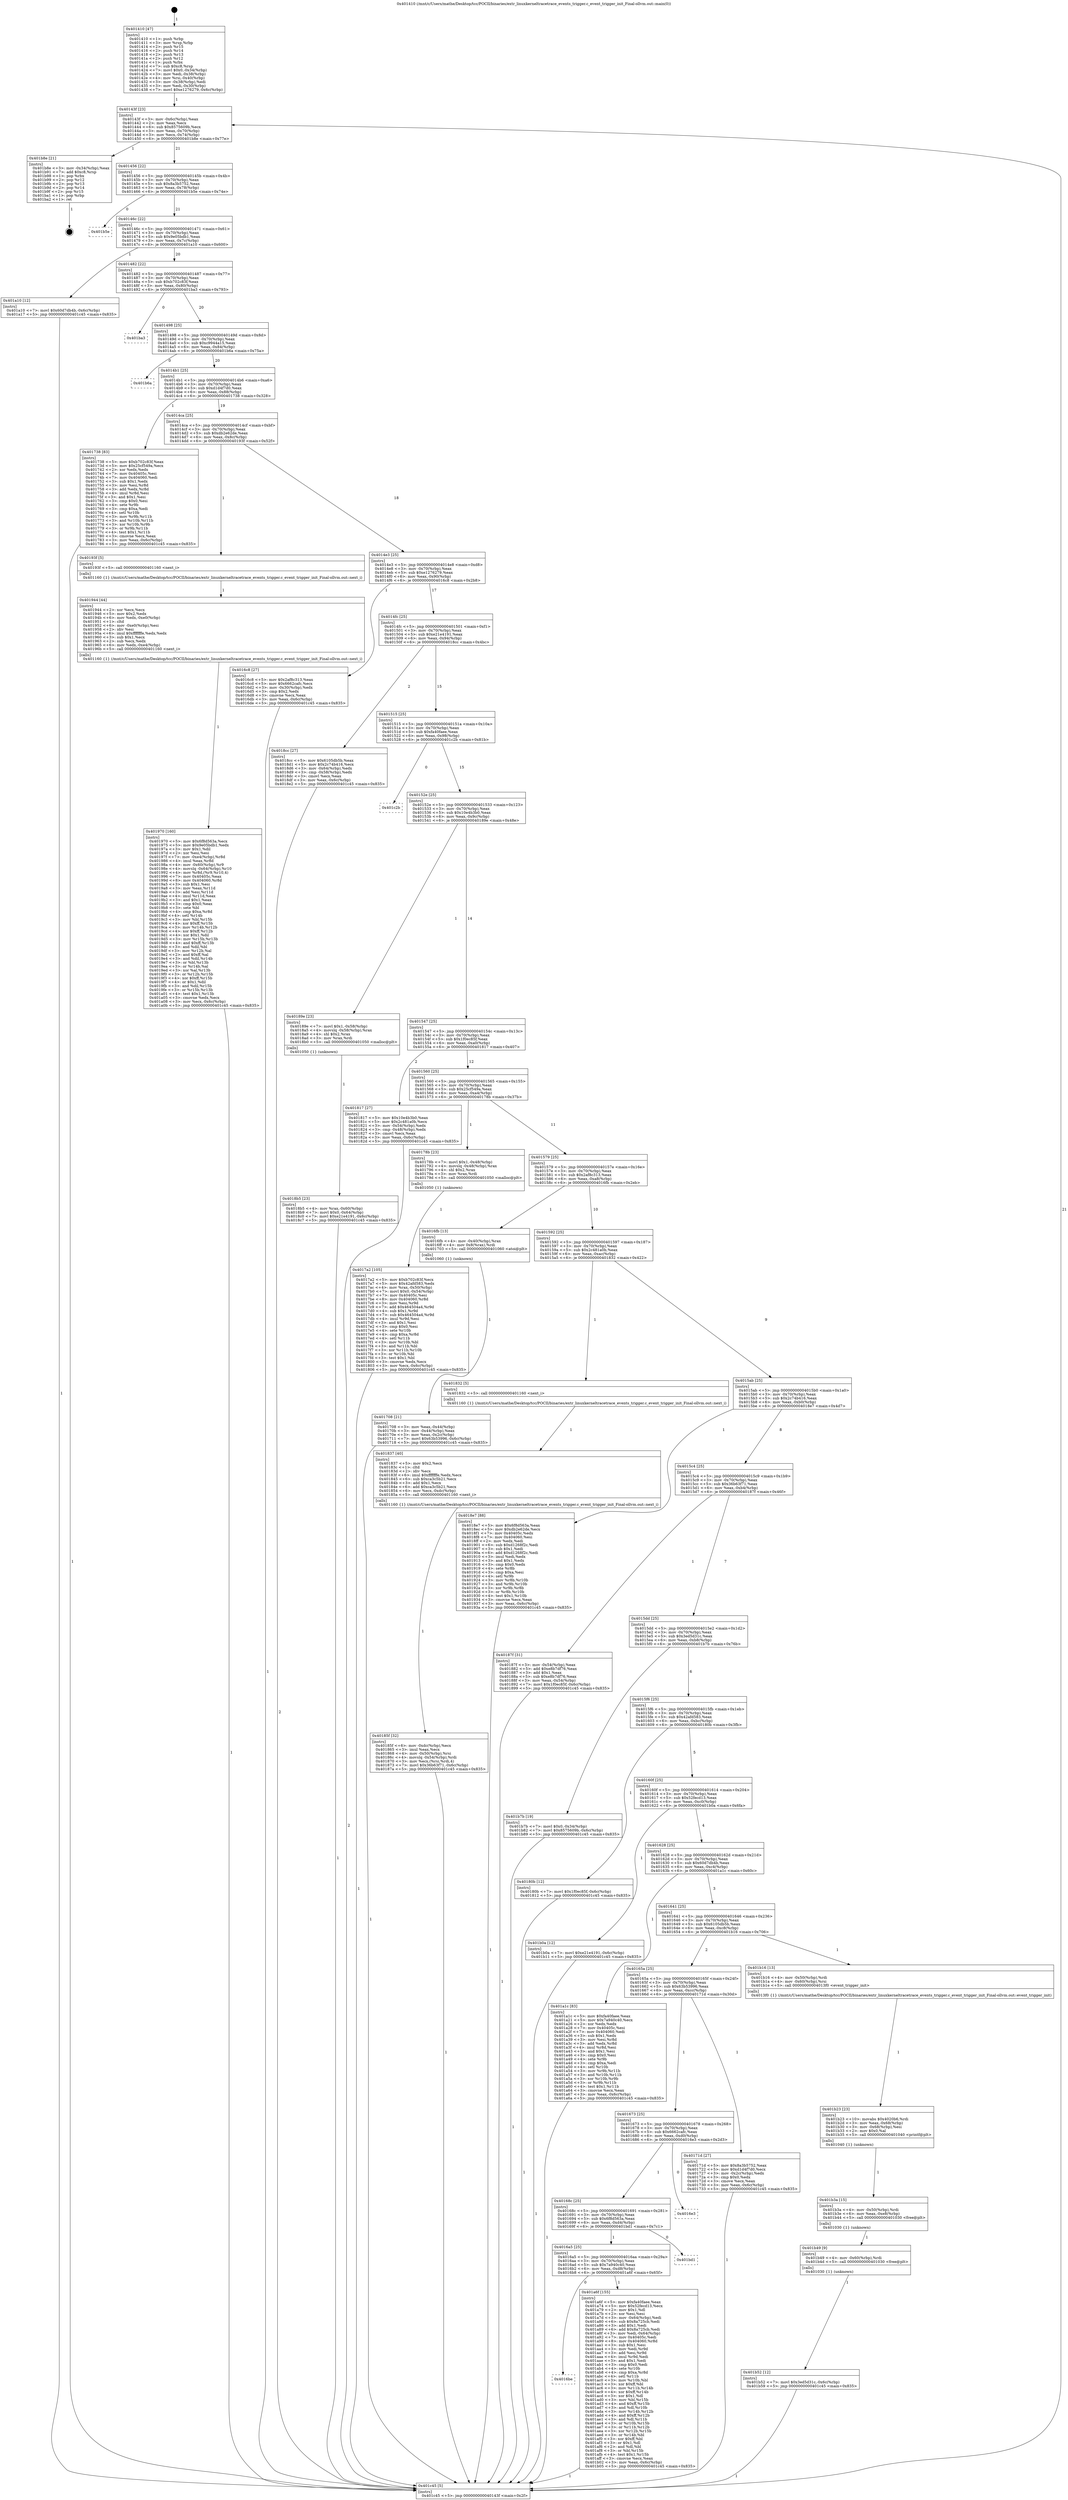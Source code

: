 digraph "0x401410" {
  label = "0x401410 (/mnt/c/Users/mathe/Desktop/tcc/POCII/binaries/extr_linuxkerneltracetrace_events_trigger.c_event_trigger_init_Final-ollvm.out::main(0))"
  labelloc = "t"
  node[shape=record]

  Entry [label="",width=0.3,height=0.3,shape=circle,fillcolor=black,style=filled]
  "0x40143f" [label="{
     0x40143f [23]\l
     | [instrs]\l
     &nbsp;&nbsp;0x40143f \<+3\>: mov -0x6c(%rbp),%eax\l
     &nbsp;&nbsp;0x401442 \<+2\>: mov %eax,%ecx\l
     &nbsp;&nbsp;0x401444 \<+6\>: sub $0x8575609b,%ecx\l
     &nbsp;&nbsp;0x40144a \<+3\>: mov %eax,-0x70(%rbp)\l
     &nbsp;&nbsp;0x40144d \<+3\>: mov %ecx,-0x74(%rbp)\l
     &nbsp;&nbsp;0x401450 \<+6\>: je 0000000000401b8e \<main+0x77e\>\l
  }"]
  "0x401b8e" [label="{
     0x401b8e [21]\l
     | [instrs]\l
     &nbsp;&nbsp;0x401b8e \<+3\>: mov -0x34(%rbp),%eax\l
     &nbsp;&nbsp;0x401b91 \<+7\>: add $0xc8,%rsp\l
     &nbsp;&nbsp;0x401b98 \<+1\>: pop %rbx\l
     &nbsp;&nbsp;0x401b99 \<+2\>: pop %r12\l
     &nbsp;&nbsp;0x401b9b \<+2\>: pop %r13\l
     &nbsp;&nbsp;0x401b9d \<+2\>: pop %r14\l
     &nbsp;&nbsp;0x401b9f \<+2\>: pop %r15\l
     &nbsp;&nbsp;0x401ba1 \<+1\>: pop %rbp\l
     &nbsp;&nbsp;0x401ba2 \<+1\>: ret\l
  }"]
  "0x401456" [label="{
     0x401456 [22]\l
     | [instrs]\l
     &nbsp;&nbsp;0x401456 \<+5\>: jmp 000000000040145b \<main+0x4b\>\l
     &nbsp;&nbsp;0x40145b \<+3\>: mov -0x70(%rbp),%eax\l
     &nbsp;&nbsp;0x40145e \<+5\>: sub $0x8a3b5752,%eax\l
     &nbsp;&nbsp;0x401463 \<+3\>: mov %eax,-0x78(%rbp)\l
     &nbsp;&nbsp;0x401466 \<+6\>: je 0000000000401b5e \<main+0x74e\>\l
  }"]
  Exit [label="",width=0.3,height=0.3,shape=circle,fillcolor=black,style=filled,peripheries=2]
  "0x401b5e" [label="{
     0x401b5e\l
  }", style=dashed]
  "0x40146c" [label="{
     0x40146c [22]\l
     | [instrs]\l
     &nbsp;&nbsp;0x40146c \<+5\>: jmp 0000000000401471 \<main+0x61\>\l
     &nbsp;&nbsp;0x401471 \<+3\>: mov -0x70(%rbp),%eax\l
     &nbsp;&nbsp;0x401474 \<+5\>: sub $0x9e05bdb1,%eax\l
     &nbsp;&nbsp;0x401479 \<+3\>: mov %eax,-0x7c(%rbp)\l
     &nbsp;&nbsp;0x40147c \<+6\>: je 0000000000401a10 \<main+0x600\>\l
  }"]
  "0x401b52" [label="{
     0x401b52 [12]\l
     | [instrs]\l
     &nbsp;&nbsp;0x401b52 \<+7\>: movl $0x3ed5d31c,-0x6c(%rbp)\l
     &nbsp;&nbsp;0x401b59 \<+5\>: jmp 0000000000401c45 \<main+0x835\>\l
  }"]
  "0x401a10" [label="{
     0x401a10 [12]\l
     | [instrs]\l
     &nbsp;&nbsp;0x401a10 \<+7\>: movl $0x60d7db4b,-0x6c(%rbp)\l
     &nbsp;&nbsp;0x401a17 \<+5\>: jmp 0000000000401c45 \<main+0x835\>\l
  }"]
  "0x401482" [label="{
     0x401482 [22]\l
     | [instrs]\l
     &nbsp;&nbsp;0x401482 \<+5\>: jmp 0000000000401487 \<main+0x77\>\l
     &nbsp;&nbsp;0x401487 \<+3\>: mov -0x70(%rbp),%eax\l
     &nbsp;&nbsp;0x40148a \<+5\>: sub $0xb702c83f,%eax\l
     &nbsp;&nbsp;0x40148f \<+3\>: mov %eax,-0x80(%rbp)\l
     &nbsp;&nbsp;0x401492 \<+6\>: je 0000000000401ba3 \<main+0x793\>\l
  }"]
  "0x401b49" [label="{
     0x401b49 [9]\l
     | [instrs]\l
     &nbsp;&nbsp;0x401b49 \<+4\>: mov -0x60(%rbp),%rdi\l
     &nbsp;&nbsp;0x401b4d \<+5\>: call 0000000000401030 \<free@plt\>\l
     | [calls]\l
     &nbsp;&nbsp;0x401030 \{1\} (unknown)\l
  }"]
  "0x401ba3" [label="{
     0x401ba3\l
  }", style=dashed]
  "0x401498" [label="{
     0x401498 [25]\l
     | [instrs]\l
     &nbsp;&nbsp;0x401498 \<+5\>: jmp 000000000040149d \<main+0x8d\>\l
     &nbsp;&nbsp;0x40149d \<+3\>: mov -0x70(%rbp),%eax\l
     &nbsp;&nbsp;0x4014a0 \<+5\>: sub $0xc9944a15,%eax\l
     &nbsp;&nbsp;0x4014a5 \<+6\>: mov %eax,-0x84(%rbp)\l
     &nbsp;&nbsp;0x4014ab \<+6\>: je 0000000000401b6a \<main+0x75a\>\l
  }"]
  "0x401b3a" [label="{
     0x401b3a [15]\l
     | [instrs]\l
     &nbsp;&nbsp;0x401b3a \<+4\>: mov -0x50(%rbp),%rdi\l
     &nbsp;&nbsp;0x401b3e \<+6\>: mov %eax,-0xe8(%rbp)\l
     &nbsp;&nbsp;0x401b44 \<+5\>: call 0000000000401030 \<free@plt\>\l
     | [calls]\l
     &nbsp;&nbsp;0x401030 \{1\} (unknown)\l
  }"]
  "0x401b6a" [label="{
     0x401b6a\l
  }", style=dashed]
  "0x4014b1" [label="{
     0x4014b1 [25]\l
     | [instrs]\l
     &nbsp;&nbsp;0x4014b1 \<+5\>: jmp 00000000004014b6 \<main+0xa6\>\l
     &nbsp;&nbsp;0x4014b6 \<+3\>: mov -0x70(%rbp),%eax\l
     &nbsp;&nbsp;0x4014b9 \<+5\>: sub $0xd1d4f7d0,%eax\l
     &nbsp;&nbsp;0x4014be \<+6\>: mov %eax,-0x88(%rbp)\l
     &nbsp;&nbsp;0x4014c4 \<+6\>: je 0000000000401738 \<main+0x328\>\l
  }"]
  "0x401b23" [label="{
     0x401b23 [23]\l
     | [instrs]\l
     &nbsp;&nbsp;0x401b23 \<+10\>: movabs $0x4020b6,%rdi\l
     &nbsp;&nbsp;0x401b2d \<+3\>: mov %eax,-0x68(%rbp)\l
     &nbsp;&nbsp;0x401b30 \<+3\>: mov -0x68(%rbp),%esi\l
     &nbsp;&nbsp;0x401b33 \<+2\>: mov $0x0,%al\l
     &nbsp;&nbsp;0x401b35 \<+5\>: call 0000000000401040 \<printf@plt\>\l
     | [calls]\l
     &nbsp;&nbsp;0x401040 \{1\} (unknown)\l
  }"]
  "0x401738" [label="{
     0x401738 [83]\l
     | [instrs]\l
     &nbsp;&nbsp;0x401738 \<+5\>: mov $0xb702c83f,%eax\l
     &nbsp;&nbsp;0x40173d \<+5\>: mov $0x25cf549a,%ecx\l
     &nbsp;&nbsp;0x401742 \<+2\>: xor %edx,%edx\l
     &nbsp;&nbsp;0x401744 \<+7\>: mov 0x40405c,%esi\l
     &nbsp;&nbsp;0x40174b \<+7\>: mov 0x404060,%edi\l
     &nbsp;&nbsp;0x401752 \<+3\>: sub $0x1,%edx\l
     &nbsp;&nbsp;0x401755 \<+3\>: mov %esi,%r8d\l
     &nbsp;&nbsp;0x401758 \<+3\>: add %edx,%r8d\l
     &nbsp;&nbsp;0x40175b \<+4\>: imul %r8d,%esi\l
     &nbsp;&nbsp;0x40175f \<+3\>: and $0x1,%esi\l
     &nbsp;&nbsp;0x401762 \<+3\>: cmp $0x0,%esi\l
     &nbsp;&nbsp;0x401765 \<+4\>: sete %r9b\l
     &nbsp;&nbsp;0x401769 \<+3\>: cmp $0xa,%edi\l
     &nbsp;&nbsp;0x40176c \<+4\>: setl %r10b\l
     &nbsp;&nbsp;0x401770 \<+3\>: mov %r9b,%r11b\l
     &nbsp;&nbsp;0x401773 \<+3\>: and %r10b,%r11b\l
     &nbsp;&nbsp;0x401776 \<+3\>: xor %r10b,%r9b\l
     &nbsp;&nbsp;0x401779 \<+3\>: or %r9b,%r11b\l
     &nbsp;&nbsp;0x40177c \<+4\>: test $0x1,%r11b\l
     &nbsp;&nbsp;0x401780 \<+3\>: cmovne %ecx,%eax\l
     &nbsp;&nbsp;0x401783 \<+3\>: mov %eax,-0x6c(%rbp)\l
     &nbsp;&nbsp;0x401786 \<+5\>: jmp 0000000000401c45 \<main+0x835\>\l
  }"]
  "0x4014ca" [label="{
     0x4014ca [25]\l
     | [instrs]\l
     &nbsp;&nbsp;0x4014ca \<+5\>: jmp 00000000004014cf \<main+0xbf\>\l
     &nbsp;&nbsp;0x4014cf \<+3\>: mov -0x70(%rbp),%eax\l
     &nbsp;&nbsp;0x4014d2 \<+5\>: sub $0xdb2e62de,%eax\l
     &nbsp;&nbsp;0x4014d7 \<+6\>: mov %eax,-0x8c(%rbp)\l
     &nbsp;&nbsp;0x4014dd \<+6\>: je 000000000040193f \<main+0x52f\>\l
  }"]
  "0x4016be" [label="{
     0x4016be\l
  }", style=dashed]
  "0x40193f" [label="{
     0x40193f [5]\l
     | [instrs]\l
     &nbsp;&nbsp;0x40193f \<+5\>: call 0000000000401160 \<next_i\>\l
     | [calls]\l
     &nbsp;&nbsp;0x401160 \{1\} (/mnt/c/Users/mathe/Desktop/tcc/POCII/binaries/extr_linuxkerneltracetrace_events_trigger.c_event_trigger_init_Final-ollvm.out::next_i)\l
  }"]
  "0x4014e3" [label="{
     0x4014e3 [25]\l
     | [instrs]\l
     &nbsp;&nbsp;0x4014e3 \<+5\>: jmp 00000000004014e8 \<main+0xd8\>\l
     &nbsp;&nbsp;0x4014e8 \<+3\>: mov -0x70(%rbp),%eax\l
     &nbsp;&nbsp;0x4014eb \<+5\>: sub $0xe1276279,%eax\l
     &nbsp;&nbsp;0x4014f0 \<+6\>: mov %eax,-0x90(%rbp)\l
     &nbsp;&nbsp;0x4014f6 \<+6\>: je 00000000004016c8 \<main+0x2b8\>\l
  }"]
  "0x401a6f" [label="{
     0x401a6f [155]\l
     | [instrs]\l
     &nbsp;&nbsp;0x401a6f \<+5\>: mov $0xfa40faee,%eax\l
     &nbsp;&nbsp;0x401a74 \<+5\>: mov $0x52fecd13,%ecx\l
     &nbsp;&nbsp;0x401a79 \<+2\>: mov $0x1,%dl\l
     &nbsp;&nbsp;0x401a7b \<+2\>: xor %esi,%esi\l
     &nbsp;&nbsp;0x401a7d \<+3\>: mov -0x64(%rbp),%edi\l
     &nbsp;&nbsp;0x401a80 \<+6\>: sub $0x8a725cb,%edi\l
     &nbsp;&nbsp;0x401a86 \<+3\>: add $0x1,%edi\l
     &nbsp;&nbsp;0x401a89 \<+6\>: add $0x8a725cb,%edi\l
     &nbsp;&nbsp;0x401a8f \<+3\>: mov %edi,-0x64(%rbp)\l
     &nbsp;&nbsp;0x401a92 \<+7\>: mov 0x40405c,%edi\l
     &nbsp;&nbsp;0x401a99 \<+8\>: mov 0x404060,%r8d\l
     &nbsp;&nbsp;0x401aa1 \<+3\>: sub $0x1,%esi\l
     &nbsp;&nbsp;0x401aa4 \<+3\>: mov %edi,%r9d\l
     &nbsp;&nbsp;0x401aa7 \<+3\>: add %esi,%r9d\l
     &nbsp;&nbsp;0x401aaa \<+4\>: imul %r9d,%edi\l
     &nbsp;&nbsp;0x401aae \<+3\>: and $0x1,%edi\l
     &nbsp;&nbsp;0x401ab1 \<+3\>: cmp $0x0,%edi\l
     &nbsp;&nbsp;0x401ab4 \<+4\>: sete %r10b\l
     &nbsp;&nbsp;0x401ab8 \<+4\>: cmp $0xa,%r8d\l
     &nbsp;&nbsp;0x401abc \<+4\>: setl %r11b\l
     &nbsp;&nbsp;0x401ac0 \<+3\>: mov %r10b,%bl\l
     &nbsp;&nbsp;0x401ac3 \<+3\>: xor $0xff,%bl\l
     &nbsp;&nbsp;0x401ac6 \<+3\>: mov %r11b,%r14b\l
     &nbsp;&nbsp;0x401ac9 \<+4\>: xor $0xff,%r14b\l
     &nbsp;&nbsp;0x401acd \<+3\>: xor $0x1,%dl\l
     &nbsp;&nbsp;0x401ad0 \<+3\>: mov %bl,%r15b\l
     &nbsp;&nbsp;0x401ad3 \<+4\>: and $0xff,%r15b\l
     &nbsp;&nbsp;0x401ad7 \<+3\>: and %dl,%r10b\l
     &nbsp;&nbsp;0x401ada \<+3\>: mov %r14b,%r12b\l
     &nbsp;&nbsp;0x401add \<+4\>: and $0xff,%r12b\l
     &nbsp;&nbsp;0x401ae1 \<+3\>: and %dl,%r11b\l
     &nbsp;&nbsp;0x401ae4 \<+3\>: or %r10b,%r15b\l
     &nbsp;&nbsp;0x401ae7 \<+3\>: or %r11b,%r12b\l
     &nbsp;&nbsp;0x401aea \<+3\>: xor %r12b,%r15b\l
     &nbsp;&nbsp;0x401aed \<+3\>: or %r14b,%bl\l
     &nbsp;&nbsp;0x401af0 \<+3\>: xor $0xff,%bl\l
     &nbsp;&nbsp;0x401af3 \<+3\>: or $0x1,%dl\l
     &nbsp;&nbsp;0x401af6 \<+2\>: and %dl,%bl\l
     &nbsp;&nbsp;0x401af8 \<+3\>: or %bl,%r15b\l
     &nbsp;&nbsp;0x401afb \<+4\>: test $0x1,%r15b\l
     &nbsp;&nbsp;0x401aff \<+3\>: cmovne %ecx,%eax\l
     &nbsp;&nbsp;0x401b02 \<+3\>: mov %eax,-0x6c(%rbp)\l
     &nbsp;&nbsp;0x401b05 \<+5\>: jmp 0000000000401c45 \<main+0x835\>\l
  }"]
  "0x4016c8" [label="{
     0x4016c8 [27]\l
     | [instrs]\l
     &nbsp;&nbsp;0x4016c8 \<+5\>: mov $0x2af8c313,%eax\l
     &nbsp;&nbsp;0x4016cd \<+5\>: mov $0x6662cafc,%ecx\l
     &nbsp;&nbsp;0x4016d2 \<+3\>: mov -0x30(%rbp),%edx\l
     &nbsp;&nbsp;0x4016d5 \<+3\>: cmp $0x2,%edx\l
     &nbsp;&nbsp;0x4016d8 \<+3\>: cmovne %ecx,%eax\l
     &nbsp;&nbsp;0x4016db \<+3\>: mov %eax,-0x6c(%rbp)\l
     &nbsp;&nbsp;0x4016de \<+5\>: jmp 0000000000401c45 \<main+0x835\>\l
  }"]
  "0x4014fc" [label="{
     0x4014fc [25]\l
     | [instrs]\l
     &nbsp;&nbsp;0x4014fc \<+5\>: jmp 0000000000401501 \<main+0xf1\>\l
     &nbsp;&nbsp;0x401501 \<+3\>: mov -0x70(%rbp),%eax\l
     &nbsp;&nbsp;0x401504 \<+5\>: sub $0xe21e4191,%eax\l
     &nbsp;&nbsp;0x401509 \<+6\>: mov %eax,-0x94(%rbp)\l
     &nbsp;&nbsp;0x40150f \<+6\>: je 00000000004018cc \<main+0x4bc\>\l
  }"]
  "0x401c45" [label="{
     0x401c45 [5]\l
     | [instrs]\l
     &nbsp;&nbsp;0x401c45 \<+5\>: jmp 000000000040143f \<main+0x2f\>\l
  }"]
  "0x401410" [label="{
     0x401410 [47]\l
     | [instrs]\l
     &nbsp;&nbsp;0x401410 \<+1\>: push %rbp\l
     &nbsp;&nbsp;0x401411 \<+3\>: mov %rsp,%rbp\l
     &nbsp;&nbsp;0x401414 \<+2\>: push %r15\l
     &nbsp;&nbsp;0x401416 \<+2\>: push %r14\l
     &nbsp;&nbsp;0x401418 \<+2\>: push %r13\l
     &nbsp;&nbsp;0x40141a \<+2\>: push %r12\l
     &nbsp;&nbsp;0x40141c \<+1\>: push %rbx\l
     &nbsp;&nbsp;0x40141d \<+7\>: sub $0xc8,%rsp\l
     &nbsp;&nbsp;0x401424 \<+7\>: movl $0x0,-0x34(%rbp)\l
     &nbsp;&nbsp;0x40142b \<+3\>: mov %edi,-0x38(%rbp)\l
     &nbsp;&nbsp;0x40142e \<+4\>: mov %rsi,-0x40(%rbp)\l
     &nbsp;&nbsp;0x401432 \<+3\>: mov -0x38(%rbp),%edi\l
     &nbsp;&nbsp;0x401435 \<+3\>: mov %edi,-0x30(%rbp)\l
     &nbsp;&nbsp;0x401438 \<+7\>: movl $0xe1276279,-0x6c(%rbp)\l
  }"]
  "0x4016a5" [label="{
     0x4016a5 [25]\l
     | [instrs]\l
     &nbsp;&nbsp;0x4016a5 \<+5\>: jmp 00000000004016aa \<main+0x29a\>\l
     &nbsp;&nbsp;0x4016aa \<+3\>: mov -0x70(%rbp),%eax\l
     &nbsp;&nbsp;0x4016ad \<+5\>: sub $0x7a940c40,%eax\l
     &nbsp;&nbsp;0x4016b2 \<+6\>: mov %eax,-0xd8(%rbp)\l
     &nbsp;&nbsp;0x4016b8 \<+6\>: je 0000000000401a6f \<main+0x65f\>\l
  }"]
  "0x4018cc" [label="{
     0x4018cc [27]\l
     | [instrs]\l
     &nbsp;&nbsp;0x4018cc \<+5\>: mov $0x6105db5b,%eax\l
     &nbsp;&nbsp;0x4018d1 \<+5\>: mov $0x2c74b416,%ecx\l
     &nbsp;&nbsp;0x4018d6 \<+3\>: mov -0x64(%rbp),%edx\l
     &nbsp;&nbsp;0x4018d9 \<+3\>: cmp -0x58(%rbp),%edx\l
     &nbsp;&nbsp;0x4018dc \<+3\>: cmovl %ecx,%eax\l
     &nbsp;&nbsp;0x4018df \<+3\>: mov %eax,-0x6c(%rbp)\l
     &nbsp;&nbsp;0x4018e2 \<+5\>: jmp 0000000000401c45 \<main+0x835\>\l
  }"]
  "0x401515" [label="{
     0x401515 [25]\l
     | [instrs]\l
     &nbsp;&nbsp;0x401515 \<+5\>: jmp 000000000040151a \<main+0x10a\>\l
     &nbsp;&nbsp;0x40151a \<+3\>: mov -0x70(%rbp),%eax\l
     &nbsp;&nbsp;0x40151d \<+5\>: sub $0xfa40faee,%eax\l
     &nbsp;&nbsp;0x401522 \<+6\>: mov %eax,-0x98(%rbp)\l
     &nbsp;&nbsp;0x401528 \<+6\>: je 0000000000401c2b \<main+0x81b\>\l
  }"]
  "0x401bd1" [label="{
     0x401bd1\l
  }", style=dashed]
  "0x401c2b" [label="{
     0x401c2b\l
  }", style=dashed]
  "0x40152e" [label="{
     0x40152e [25]\l
     | [instrs]\l
     &nbsp;&nbsp;0x40152e \<+5\>: jmp 0000000000401533 \<main+0x123\>\l
     &nbsp;&nbsp;0x401533 \<+3\>: mov -0x70(%rbp),%eax\l
     &nbsp;&nbsp;0x401536 \<+5\>: sub $0x10e4b3b0,%eax\l
     &nbsp;&nbsp;0x40153b \<+6\>: mov %eax,-0x9c(%rbp)\l
     &nbsp;&nbsp;0x401541 \<+6\>: je 000000000040189e \<main+0x48e\>\l
  }"]
  "0x40168c" [label="{
     0x40168c [25]\l
     | [instrs]\l
     &nbsp;&nbsp;0x40168c \<+5\>: jmp 0000000000401691 \<main+0x281\>\l
     &nbsp;&nbsp;0x401691 \<+3\>: mov -0x70(%rbp),%eax\l
     &nbsp;&nbsp;0x401694 \<+5\>: sub $0x6f8d563a,%eax\l
     &nbsp;&nbsp;0x401699 \<+6\>: mov %eax,-0xd4(%rbp)\l
     &nbsp;&nbsp;0x40169f \<+6\>: je 0000000000401bd1 \<main+0x7c1\>\l
  }"]
  "0x40189e" [label="{
     0x40189e [23]\l
     | [instrs]\l
     &nbsp;&nbsp;0x40189e \<+7\>: movl $0x1,-0x58(%rbp)\l
     &nbsp;&nbsp;0x4018a5 \<+4\>: movslq -0x58(%rbp),%rax\l
     &nbsp;&nbsp;0x4018a9 \<+4\>: shl $0x2,%rax\l
     &nbsp;&nbsp;0x4018ad \<+3\>: mov %rax,%rdi\l
     &nbsp;&nbsp;0x4018b0 \<+5\>: call 0000000000401050 \<malloc@plt\>\l
     | [calls]\l
     &nbsp;&nbsp;0x401050 \{1\} (unknown)\l
  }"]
  "0x401547" [label="{
     0x401547 [25]\l
     | [instrs]\l
     &nbsp;&nbsp;0x401547 \<+5\>: jmp 000000000040154c \<main+0x13c\>\l
     &nbsp;&nbsp;0x40154c \<+3\>: mov -0x70(%rbp),%eax\l
     &nbsp;&nbsp;0x40154f \<+5\>: sub $0x1f0ec85f,%eax\l
     &nbsp;&nbsp;0x401554 \<+6\>: mov %eax,-0xa0(%rbp)\l
     &nbsp;&nbsp;0x40155a \<+6\>: je 0000000000401817 \<main+0x407\>\l
  }"]
  "0x4016e3" [label="{
     0x4016e3\l
  }", style=dashed]
  "0x401817" [label="{
     0x401817 [27]\l
     | [instrs]\l
     &nbsp;&nbsp;0x401817 \<+5\>: mov $0x10e4b3b0,%eax\l
     &nbsp;&nbsp;0x40181c \<+5\>: mov $0x2c481a0b,%ecx\l
     &nbsp;&nbsp;0x401821 \<+3\>: mov -0x54(%rbp),%edx\l
     &nbsp;&nbsp;0x401824 \<+3\>: cmp -0x48(%rbp),%edx\l
     &nbsp;&nbsp;0x401827 \<+3\>: cmovl %ecx,%eax\l
     &nbsp;&nbsp;0x40182a \<+3\>: mov %eax,-0x6c(%rbp)\l
     &nbsp;&nbsp;0x40182d \<+5\>: jmp 0000000000401c45 \<main+0x835\>\l
  }"]
  "0x401560" [label="{
     0x401560 [25]\l
     | [instrs]\l
     &nbsp;&nbsp;0x401560 \<+5\>: jmp 0000000000401565 \<main+0x155\>\l
     &nbsp;&nbsp;0x401565 \<+3\>: mov -0x70(%rbp),%eax\l
     &nbsp;&nbsp;0x401568 \<+5\>: sub $0x25cf549a,%eax\l
     &nbsp;&nbsp;0x40156d \<+6\>: mov %eax,-0xa4(%rbp)\l
     &nbsp;&nbsp;0x401573 \<+6\>: je 000000000040178b \<main+0x37b\>\l
  }"]
  "0x401970" [label="{
     0x401970 [160]\l
     | [instrs]\l
     &nbsp;&nbsp;0x401970 \<+5\>: mov $0x6f8d563a,%ecx\l
     &nbsp;&nbsp;0x401975 \<+5\>: mov $0x9e05bdb1,%edx\l
     &nbsp;&nbsp;0x40197a \<+3\>: mov $0x1,%dil\l
     &nbsp;&nbsp;0x40197d \<+2\>: xor %esi,%esi\l
     &nbsp;&nbsp;0x40197f \<+7\>: mov -0xe4(%rbp),%r8d\l
     &nbsp;&nbsp;0x401986 \<+4\>: imul %eax,%r8d\l
     &nbsp;&nbsp;0x40198a \<+4\>: mov -0x60(%rbp),%r9\l
     &nbsp;&nbsp;0x40198e \<+4\>: movslq -0x64(%rbp),%r10\l
     &nbsp;&nbsp;0x401992 \<+4\>: mov %r8d,(%r9,%r10,4)\l
     &nbsp;&nbsp;0x401996 \<+7\>: mov 0x40405c,%eax\l
     &nbsp;&nbsp;0x40199d \<+8\>: mov 0x404060,%r8d\l
     &nbsp;&nbsp;0x4019a5 \<+3\>: sub $0x1,%esi\l
     &nbsp;&nbsp;0x4019a8 \<+3\>: mov %eax,%r11d\l
     &nbsp;&nbsp;0x4019ab \<+3\>: add %esi,%r11d\l
     &nbsp;&nbsp;0x4019ae \<+4\>: imul %r11d,%eax\l
     &nbsp;&nbsp;0x4019b2 \<+3\>: and $0x1,%eax\l
     &nbsp;&nbsp;0x4019b5 \<+3\>: cmp $0x0,%eax\l
     &nbsp;&nbsp;0x4019b8 \<+3\>: sete %bl\l
     &nbsp;&nbsp;0x4019bb \<+4\>: cmp $0xa,%r8d\l
     &nbsp;&nbsp;0x4019bf \<+4\>: setl %r14b\l
     &nbsp;&nbsp;0x4019c3 \<+3\>: mov %bl,%r15b\l
     &nbsp;&nbsp;0x4019c6 \<+4\>: xor $0xff,%r15b\l
     &nbsp;&nbsp;0x4019ca \<+3\>: mov %r14b,%r12b\l
     &nbsp;&nbsp;0x4019cd \<+4\>: xor $0xff,%r12b\l
     &nbsp;&nbsp;0x4019d1 \<+4\>: xor $0x1,%dil\l
     &nbsp;&nbsp;0x4019d5 \<+3\>: mov %r15b,%r13b\l
     &nbsp;&nbsp;0x4019d8 \<+4\>: and $0xff,%r13b\l
     &nbsp;&nbsp;0x4019dc \<+3\>: and %dil,%bl\l
     &nbsp;&nbsp;0x4019df \<+3\>: mov %r12b,%al\l
     &nbsp;&nbsp;0x4019e2 \<+2\>: and $0xff,%al\l
     &nbsp;&nbsp;0x4019e4 \<+3\>: and %dil,%r14b\l
     &nbsp;&nbsp;0x4019e7 \<+3\>: or %bl,%r13b\l
     &nbsp;&nbsp;0x4019ea \<+3\>: or %r14b,%al\l
     &nbsp;&nbsp;0x4019ed \<+3\>: xor %al,%r13b\l
     &nbsp;&nbsp;0x4019f0 \<+3\>: or %r12b,%r15b\l
     &nbsp;&nbsp;0x4019f3 \<+4\>: xor $0xff,%r15b\l
     &nbsp;&nbsp;0x4019f7 \<+4\>: or $0x1,%dil\l
     &nbsp;&nbsp;0x4019fb \<+3\>: and %dil,%r15b\l
     &nbsp;&nbsp;0x4019fe \<+3\>: or %r15b,%r13b\l
     &nbsp;&nbsp;0x401a01 \<+4\>: test $0x1,%r13b\l
     &nbsp;&nbsp;0x401a05 \<+3\>: cmovne %edx,%ecx\l
     &nbsp;&nbsp;0x401a08 \<+3\>: mov %ecx,-0x6c(%rbp)\l
     &nbsp;&nbsp;0x401a0b \<+5\>: jmp 0000000000401c45 \<main+0x835\>\l
  }"]
  "0x40178b" [label="{
     0x40178b [23]\l
     | [instrs]\l
     &nbsp;&nbsp;0x40178b \<+7\>: movl $0x1,-0x48(%rbp)\l
     &nbsp;&nbsp;0x401792 \<+4\>: movslq -0x48(%rbp),%rax\l
     &nbsp;&nbsp;0x401796 \<+4\>: shl $0x2,%rax\l
     &nbsp;&nbsp;0x40179a \<+3\>: mov %rax,%rdi\l
     &nbsp;&nbsp;0x40179d \<+5\>: call 0000000000401050 \<malloc@plt\>\l
     | [calls]\l
     &nbsp;&nbsp;0x401050 \{1\} (unknown)\l
  }"]
  "0x401579" [label="{
     0x401579 [25]\l
     | [instrs]\l
     &nbsp;&nbsp;0x401579 \<+5\>: jmp 000000000040157e \<main+0x16e\>\l
     &nbsp;&nbsp;0x40157e \<+3\>: mov -0x70(%rbp),%eax\l
     &nbsp;&nbsp;0x401581 \<+5\>: sub $0x2af8c313,%eax\l
     &nbsp;&nbsp;0x401586 \<+6\>: mov %eax,-0xa8(%rbp)\l
     &nbsp;&nbsp;0x40158c \<+6\>: je 00000000004016fb \<main+0x2eb\>\l
  }"]
  "0x401944" [label="{
     0x401944 [44]\l
     | [instrs]\l
     &nbsp;&nbsp;0x401944 \<+2\>: xor %ecx,%ecx\l
     &nbsp;&nbsp;0x401946 \<+5\>: mov $0x2,%edx\l
     &nbsp;&nbsp;0x40194b \<+6\>: mov %edx,-0xe0(%rbp)\l
     &nbsp;&nbsp;0x401951 \<+1\>: cltd\l
     &nbsp;&nbsp;0x401952 \<+6\>: mov -0xe0(%rbp),%esi\l
     &nbsp;&nbsp;0x401958 \<+2\>: idiv %esi\l
     &nbsp;&nbsp;0x40195a \<+6\>: imul $0xfffffffe,%edx,%edx\l
     &nbsp;&nbsp;0x401960 \<+3\>: sub $0x1,%ecx\l
     &nbsp;&nbsp;0x401963 \<+2\>: sub %ecx,%edx\l
     &nbsp;&nbsp;0x401965 \<+6\>: mov %edx,-0xe4(%rbp)\l
     &nbsp;&nbsp;0x40196b \<+5\>: call 0000000000401160 \<next_i\>\l
     | [calls]\l
     &nbsp;&nbsp;0x401160 \{1\} (/mnt/c/Users/mathe/Desktop/tcc/POCII/binaries/extr_linuxkerneltracetrace_events_trigger.c_event_trigger_init_Final-ollvm.out::next_i)\l
  }"]
  "0x4016fb" [label="{
     0x4016fb [13]\l
     | [instrs]\l
     &nbsp;&nbsp;0x4016fb \<+4\>: mov -0x40(%rbp),%rax\l
     &nbsp;&nbsp;0x4016ff \<+4\>: mov 0x8(%rax),%rdi\l
     &nbsp;&nbsp;0x401703 \<+5\>: call 0000000000401060 \<atoi@plt\>\l
     | [calls]\l
     &nbsp;&nbsp;0x401060 \{1\} (unknown)\l
  }"]
  "0x401592" [label="{
     0x401592 [25]\l
     | [instrs]\l
     &nbsp;&nbsp;0x401592 \<+5\>: jmp 0000000000401597 \<main+0x187\>\l
     &nbsp;&nbsp;0x401597 \<+3\>: mov -0x70(%rbp),%eax\l
     &nbsp;&nbsp;0x40159a \<+5\>: sub $0x2c481a0b,%eax\l
     &nbsp;&nbsp;0x40159f \<+6\>: mov %eax,-0xac(%rbp)\l
     &nbsp;&nbsp;0x4015a5 \<+6\>: je 0000000000401832 \<main+0x422\>\l
  }"]
  "0x401708" [label="{
     0x401708 [21]\l
     | [instrs]\l
     &nbsp;&nbsp;0x401708 \<+3\>: mov %eax,-0x44(%rbp)\l
     &nbsp;&nbsp;0x40170b \<+3\>: mov -0x44(%rbp),%eax\l
     &nbsp;&nbsp;0x40170e \<+3\>: mov %eax,-0x2c(%rbp)\l
     &nbsp;&nbsp;0x401711 \<+7\>: movl $0x63b53996,-0x6c(%rbp)\l
     &nbsp;&nbsp;0x401718 \<+5\>: jmp 0000000000401c45 \<main+0x835\>\l
  }"]
  "0x4018b5" [label="{
     0x4018b5 [23]\l
     | [instrs]\l
     &nbsp;&nbsp;0x4018b5 \<+4\>: mov %rax,-0x60(%rbp)\l
     &nbsp;&nbsp;0x4018b9 \<+7\>: movl $0x0,-0x64(%rbp)\l
     &nbsp;&nbsp;0x4018c0 \<+7\>: movl $0xe21e4191,-0x6c(%rbp)\l
     &nbsp;&nbsp;0x4018c7 \<+5\>: jmp 0000000000401c45 \<main+0x835\>\l
  }"]
  "0x401832" [label="{
     0x401832 [5]\l
     | [instrs]\l
     &nbsp;&nbsp;0x401832 \<+5\>: call 0000000000401160 \<next_i\>\l
     | [calls]\l
     &nbsp;&nbsp;0x401160 \{1\} (/mnt/c/Users/mathe/Desktop/tcc/POCII/binaries/extr_linuxkerneltracetrace_events_trigger.c_event_trigger_init_Final-ollvm.out::next_i)\l
  }"]
  "0x4015ab" [label="{
     0x4015ab [25]\l
     | [instrs]\l
     &nbsp;&nbsp;0x4015ab \<+5\>: jmp 00000000004015b0 \<main+0x1a0\>\l
     &nbsp;&nbsp;0x4015b0 \<+3\>: mov -0x70(%rbp),%eax\l
     &nbsp;&nbsp;0x4015b3 \<+5\>: sub $0x2c74b416,%eax\l
     &nbsp;&nbsp;0x4015b8 \<+6\>: mov %eax,-0xb0(%rbp)\l
     &nbsp;&nbsp;0x4015be \<+6\>: je 00000000004018e7 \<main+0x4d7\>\l
  }"]
  "0x40185f" [label="{
     0x40185f [32]\l
     | [instrs]\l
     &nbsp;&nbsp;0x40185f \<+6\>: mov -0xdc(%rbp),%ecx\l
     &nbsp;&nbsp;0x401865 \<+3\>: imul %eax,%ecx\l
     &nbsp;&nbsp;0x401868 \<+4\>: mov -0x50(%rbp),%rsi\l
     &nbsp;&nbsp;0x40186c \<+4\>: movslq -0x54(%rbp),%rdi\l
     &nbsp;&nbsp;0x401870 \<+3\>: mov %ecx,(%rsi,%rdi,4)\l
     &nbsp;&nbsp;0x401873 \<+7\>: movl $0x36b63f71,-0x6c(%rbp)\l
     &nbsp;&nbsp;0x40187a \<+5\>: jmp 0000000000401c45 \<main+0x835\>\l
  }"]
  "0x4018e7" [label="{
     0x4018e7 [88]\l
     | [instrs]\l
     &nbsp;&nbsp;0x4018e7 \<+5\>: mov $0x6f8d563a,%eax\l
     &nbsp;&nbsp;0x4018ec \<+5\>: mov $0xdb2e62de,%ecx\l
     &nbsp;&nbsp;0x4018f1 \<+7\>: mov 0x40405c,%edx\l
     &nbsp;&nbsp;0x4018f8 \<+7\>: mov 0x404060,%esi\l
     &nbsp;&nbsp;0x4018ff \<+2\>: mov %edx,%edi\l
     &nbsp;&nbsp;0x401901 \<+6\>: sub $0xd1268f2c,%edi\l
     &nbsp;&nbsp;0x401907 \<+3\>: sub $0x1,%edi\l
     &nbsp;&nbsp;0x40190a \<+6\>: add $0xd1268f2c,%edi\l
     &nbsp;&nbsp;0x401910 \<+3\>: imul %edi,%edx\l
     &nbsp;&nbsp;0x401913 \<+3\>: and $0x1,%edx\l
     &nbsp;&nbsp;0x401916 \<+3\>: cmp $0x0,%edx\l
     &nbsp;&nbsp;0x401919 \<+4\>: sete %r8b\l
     &nbsp;&nbsp;0x40191d \<+3\>: cmp $0xa,%esi\l
     &nbsp;&nbsp;0x401920 \<+4\>: setl %r9b\l
     &nbsp;&nbsp;0x401924 \<+3\>: mov %r8b,%r10b\l
     &nbsp;&nbsp;0x401927 \<+3\>: and %r9b,%r10b\l
     &nbsp;&nbsp;0x40192a \<+3\>: xor %r9b,%r8b\l
     &nbsp;&nbsp;0x40192d \<+3\>: or %r8b,%r10b\l
     &nbsp;&nbsp;0x401930 \<+4\>: test $0x1,%r10b\l
     &nbsp;&nbsp;0x401934 \<+3\>: cmovne %ecx,%eax\l
     &nbsp;&nbsp;0x401937 \<+3\>: mov %eax,-0x6c(%rbp)\l
     &nbsp;&nbsp;0x40193a \<+5\>: jmp 0000000000401c45 \<main+0x835\>\l
  }"]
  "0x4015c4" [label="{
     0x4015c4 [25]\l
     | [instrs]\l
     &nbsp;&nbsp;0x4015c4 \<+5\>: jmp 00000000004015c9 \<main+0x1b9\>\l
     &nbsp;&nbsp;0x4015c9 \<+3\>: mov -0x70(%rbp),%eax\l
     &nbsp;&nbsp;0x4015cc \<+5\>: sub $0x36b63f71,%eax\l
     &nbsp;&nbsp;0x4015d1 \<+6\>: mov %eax,-0xb4(%rbp)\l
     &nbsp;&nbsp;0x4015d7 \<+6\>: je 000000000040187f \<main+0x46f\>\l
  }"]
  "0x401837" [label="{
     0x401837 [40]\l
     | [instrs]\l
     &nbsp;&nbsp;0x401837 \<+5\>: mov $0x2,%ecx\l
     &nbsp;&nbsp;0x40183c \<+1\>: cltd\l
     &nbsp;&nbsp;0x40183d \<+2\>: idiv %ecx\l
     &nbsp;&nbsp;0x40183f \<+6\>: imul $0xfffffffe,%edx,%ecx\l
     &nbsp;&nbsp;0x401845 \<+6\>: sub $0xca3c5b21,%ecx\l
     &nbsp;&nbsp;0x40184b \<+3\>: add $0x1,%ecx\l
     &nbsp;&nbsp;0x40184e \<+6\>: add $0xca3c5b21,%ecx\l
     &nbsp;&nbsp;0x401854 \<+6\>: mov %ecx,-0xdc(%rbp)\l
     &nbsp;&nbsp;0x40185a \<+5\>: call 0000000000401160 \<next_i\>\l
     | [calls]\l
     &nbsp;&nbsp;0x401160 \{1\} (/mnt/c/Users/mathe/Desktop/tcc/POCII/binaries/extr_linuxkerneltracetrace_events_trigger.c_event_trigger_init_Final-ollvm.out::next_i)\l
  }"]
  "0x40187f" [label="{
     0x40187f [31]\l
     | [instrs]\l
     &nbsp;&nbsp;0x40187f \<+3\>: mov -0x54(%rbp),%eax\l
     &nbsp;&nbsp;0x401882 \<+5\>: add $0xe8b7df76,%eax\l
     &nbsp;&nbsp;0x401887 \<+3\>: add $0x1,%eax\l
     &nbsp;&nbsp;0x40188a \<+5\>: sub $0xe8b7df76,%eax\l
     &nbsp;&nbsp;0x40188f \<+3\>: mov %eax,-0x54(%rbp)\l
     &nbsp;&nbsp;0x401892 \<+7\>: movl $0x1f0ec85f,-0x6c(%rbp)\l
     &nbsp;&nbsp;0x401899 \<+5\>: jmp 0000000000401c45 \<main+0x835\>\l
  }"]
  "0x4015dd" [label="{
     0x4015dd [25]\l
     | [instrs]\l
     &nbsp;&nbsp;0x4015dd \<+5\>: jmp 00000000004015e2 \<main+0x1d2\>\l
     &nbsp;&nbsp;0x4015e2 \<+3\>: mov -0x70(%rbp),%eax\l
     &nbsp;&nbsp;0x4015e5 \<+5\>: sub $0x3ed5d31c,%eax\l
     &nbsp;&nbsp;0x4015ea \<+6\>: mov %eax,-0xb8(%rbp)\l
     &nbsp;&nbsp;0x4015f0 \<+6\>: je 0000000000401b7b \<main+0x76b\>\l
  }"]
  "0x4017a2" [label="{
     0x4017a2 [105]\l
     | [instrs]\l
     &nbsp;&nbsp;0x4017a2 \<+5\>: mov $0xb702c83f,%ecx\l
     &nbsp;&nbsp;0x4017a7 \<+5\>: mov $0x42afd583,%edx\l
     &nbsp;&nbsp;0x4017ac \<+4\>: mov %rax,-0x50(%rbp)\l
     &nbsp;&nbsp;0x4017b0 \<+7\>: movl $0x0,-0x54(%rbp)\l
     &nbsp;&nbsp;0x4017b7 \<+7\>: mov 0x40405c,%esi\l
     &nbsp;&nbsp;0x4017be \<+8\>: mov 0x404060,%r8d\l
     &nbsp;&nbsp;0x4017c6 \<+3\>: mov %esi,%r9d\l
     &nbsp;&nbsp;0x4017c9 \<+7\>: add $0x464504a4,%r9d\l
     &nbsp;&nbsp;0x4017d0 \<+4\>: sub $0x1,%r9d\l
     &nbsp;&nbsp;0x4017d4 \<+7\>: sub $0x464504a4,%r9d\l
     &nbsp;&nbsp;0x4017db \<+4\>: imul %r9d,%esi\l
     &nbsp;&nbsp;0x4017df \<+3\>: and $0x1,%esi\l
     &nbsp;&nbsp;0x4017e2 \<+3\>: cmp $0x0,%esi\l
     &nbsp;&nbsp;0x4017e5 \<+4\>: sete %r10b\l
     &nbsp;&nbsp;0x4017e9 \<+4\>: cmp $0xa,%r8d\l
     &nbsp;&nbsp;0x4017ed \<+4\>: setl %r11b\l
     &nbsp;&nbsp;0x4017f1 \<+3\>: mov %r10b,%bl\l
     &nbsp;&nbsp;0x4017f4 \<+3\>: and %r11b,%bl\l
     &nbsp;&nbsp;0x4017f7 \<+3\>: xor %r11b,%r10b\l
     &nbsp;&nbsp;0x4017fa \<+3\>: or %r10b,%bl\l
     &nbsp;&nbsp;0x4017fd \<+3\>: test $0x1,%bl\l
     &nbsp;&nbsp;0x401800 \<+3\>: cmovne %edx,%ecx\l
     &nbsp;&nbsp;0x401803 \<+3\>: mov %ecx,-0x6c(%rbp)\l
     &nbsp;&nbsp;0x401806 \<+5\>: jmp 0000000000401c45 \<main+0x835\>\l
  }"]
  "0x401b7b" [label="{
     0x401b7b [19]\l
     | [instrs]\l
     &nbsp;&nbsp;0x401b7b \<+7\>: movl $0x0,-0x34(%rbp)\l
     &nbsp;&nbsp;0x401b82 \<+7\>: movl $0x8575609b,-0x6c(%rbp)\l
     &nbsp;&nbsp;0x401b89 \<+5\>: jmp 0000000000401c45 \<main+0x835\>\l
  }"]
  "0x4015f6" [label="{
     0x4015f6 [25]\l
     | [instrs]\l
     &nbsp;&nbsp;0x4015f6 \<+5\>: jmp 00000000004015fb \<main+0x1eb\>\l
     &nbsp;&nbsp;0x4015fb \<+3\>: mov -0x70(%rbp),%eax\l
     &nbsp;&nbsp;0x4015fe \<+5\>: sub $0x42afd583,%eax\l
     &nbsp;&nbsp;0x401603 \<+6\>: mov %eax,-0xbc(%rbp)\l
     &nbsp;&nbsp;0x401609 \<+6\>: je 000000000040180b \<main+0x3fb\>\l
  }"]
  "0x401673" [label="{
     0x401673 [25]\l
     | [instrs]\l
     &nbsp;&nbsp;0x401673 \<+5\>: jmp 0000000000401678 \<main+0x268\>\l
     &nbsp;&nbsp;0x401678 \<+3\>: mov -0x70(%rbp),%eax\l
     &nbsp;&nbsp;0x40167b \<+5\>: sub $0x6662cafc,%eax\l
     &nbsp;&nbsp;0x401680 \<+6\>: mov %eax,-0xd0(%rbp)\l
     &nbsp;&nbsp;0x401686 \<+6\>: je 00000000004016e3 \<main+0x2d3\>\l
  }"]
  "0x40180b" [label="{
     0x40180b [12]\l
     | [instrs]\l
     &nbsp;&nbsp;0x40180b \<+7\>: movl $0x1f0ec85f,-0x6c(%rbp)\l
     &nbsp;&nbsp;0x401812 \<+5\>: jmp 0000000000401c45 \<main+0x835\>\l
  }"]
  "0x40160f" [label="{
     0x40160f [25]\l
     | [instrs]\l
     &nbsp;&nbsp;0x40160f \<+5\>: jmp 0000000000401614 \<main+0x204\>\l
     &nbsp;&nbsp;0x401614 \<+3\>: mov -0x70(%rbp),%eax\l
     &nbsp;&nbsp;0x401617 \<+5\>: sub $0x52fecd13,%eax\l
     &nbsp;&nbsp;0x40161c \<+6\>: mov %eax,-0xc0(%rbp)\l
     &nbsp;&nbsp;0x401622 \<+6\>: je 0000000000401b0a \<main+0x6fa\>\l
  }"]
  "0x40171d" [label="{
     0x40171d [27]\l
     | [instrs]\l
     &nbsp;&nbsp;0x40171d \<+5\>: mov $0x8a3b5752,%eax\l
     &nbsp;&nbsp;0x401722 \<+5\>: mov $0xd1d4f7d0,%ecx\l
     &nbsp;&nbsp;0x401727 \<+3\>: mov -0x2c(%rbp),%edx\l
     &nbsp;&nbsp;0x40172a \<+3\>: cmp $0x0,%edx\l
     &nbsp;&nbsp;0x40172d \<+3\>: cmove %ecx,%eax\l
     &nbsp;&nbsp;0x401730 \<+3\>: mov %eax,-0x6c(%rbp)\l
     &nbsp;&nbsp;0x401733 \<+5\>: jmp 0000000000401c45 \<main+0x835\>\l
  }"]
  "0x401b0a" [label="{
     0x401b0a [12]\l
     | [instrs]\l
     &nbsp;&nbsp;0x401b0a \<+7\>: movl $0xe21e4191,-0x6c(%rbp)\l
     &nbsp;&nbsp;0x401b11 \<+5\>: jmp 0000000000401c45 \<main+0x835\>\l
  }"]
  "0x401628" [label="{
     0x401628 [25]\l
     | [instrs]\l
     &nbsp;&nbsp;0x401628 \<+5\>: jmp 000000000040162d \<main+0x21d\>\l
     &nbsp;&nbsp;0x40162d \<+3\>: mov -0x70(%rbp),%eax\l
     &nbsp;&nbsp;0x401630 \<+5\>: sub $0x60d7db4b,%eax\l
     &nbsp;&nbsp;0x401635 \<+6\>: mov %eax,-0xc4(%rbp)\l
     &nbsp;&nbsp;0x40163b \<+6\>: je 0000000000401a1c \<main+0x60c\>\l
  }"]
  "0x40165a" [label="{
     0x40165a [25]\l
     | [instrs]\l
     &nbsp;&nbsp;0x40165a \<+5\>: jmp 000000000040165f \<main+0x24f\>\l
     &nbsp;&nbsp;0x40165f \<+3\>: mov -0x70(%rbp),%eax\l
     &nbsp;&nbsp;0x401662 \<+5\>: sub $0x63b53996,%eax\l
     &nbsp;&nbsp;0x401667 \<+6\>: mov %eax,-0xcc(%rbp)\l
     &nbsp;&nbsp;0x40166d \<+6\>: je 000000000040171d \<main+0x30d\>\l
  }"]
  "0x401a1c" [label="{
     0x401a1c [83]\l
     | [instrs]\l
     &nbsp;&nbsp;0x401a1c \<+5\>: mov $0xfa40faee,%eax\l
     &nbsp;&nbsp;0x401a21 \<+5\>: mov $0x7a940c40,%ecx\l
     &nbsp;&nbsp;0x401a26 \<+2\>: xor %edx,%edx\l
     &nbsp;&nbsp;0x401a28 \<+7\>: mov 0x40405c,%esi\l
     &nbsp;&nbsp;0x401a2f \<+7\>: mov 0x404060,%edi\l
     &nbsp;&nbsp;0x401a36 \<+3\>: sub $0x1,%edx\l
     &nbsp;&nbsp;0x401a39 \<+3\>: mov %esi,%r8d\l
     &nbsp;&nbsp;0x401a3c \<+3\>: add %edx,%r8d\l
     &nbsp;&nbsp;0x401a3f \<+4\>: imul %r8d,%esi\l
     &nbsp;&nbsp;0x401a43 \<+3\>: and $0x1,%esi\l
     &nbsp;&nbsp;0x401a46 \<+3\>: cmp $0x0,%esi\l
     &nbsp;&nbsp;0x401a49 \<+4\>: sete %r9b\l
     &nbsp;&nbsp;0x401a4d \<+3\>: cmp $0xa,%edi\l
     &nbsp;&nbsp;0x401a50 \<+4\>: setl %r10b\l
     &nbsp;&nbsp;0x401a54 \<+3\>: mov %r9b,%r11b\l
     &nbsp;&nbsp;0x401a57 \<+3\>: and %r10b,%r11b\l
     &nbsp;&nbsp;0x401a5a \<+3\>: xor %r10b,%r9b\l
     &nbsp;&nbsp;0x401a5d \<+3\>: or %r9b,%r11b\l
     &nbsp;&nbsp;0x401a60 \<+4\>: test $0x1,%r11b\l
     &nbsp;&nbsp;0x401a64 \<+3\>: cmovne %ecx,%eax\l
     &nbsp;&nbsp;0x401a67 \<+3\>: mov %eax,-0x6c(%rbp)\l
     &nbsp;&nbsp;0x401a6a \<+5\>: jmp 0000000000401c45 \<main+0x835\>\l
  }"]
  "0x401641" [label="{
     0x401641 [25]\l
     | [instrs]\l
     &nbsp;&nbsp;0x401641 \<+5\>: jmp 0000000000401646 \<main+0x236\>\l
     &nbsp;&nbsp;0x401646 \<+3\>: mov -0x70(%rbp),%eax\l
     &nbsp;&nbsp;0x401649 \<+5\>: sub $0x6105db5b,%eax\l
     &nbsp;&nbsp;0x40164e \<+6\>: mov %eax,-0xc8(%rbp)\l
     &nbsp;&nbsp;0x401654 \<+6\>: je 0000000000401b16 \<main+0x706\>\l
  }"]
  "0x401b16" [label="{
     0x401b16 [13]\l
     | [instrs]\l
     &nbsp;&nbsp;0x401b16 \<+4\>: mov -0x50(%rbp),%rdi\l
     &nbsp;&nbsp;0x401b1a \<+4\>: mov -0x60(%rbp),%rsi\l
     &nbsp;&nbsp;0x401b1e \<+5\>: call 00000000004013f0 \<event_trigger_init\>\l
     | [calls]\l
     &nbsp;&nbsp;0x4013f0 \{1\} (/mnt/c/Users/mathe/Desktop/tcc/POCII/binaries/extr_linuxkerneltracetrace_events_trigger.c_event_trigger_init_Final-ollvm.out::event_trigger_init)\l
  }"]
  Entry -> "0x401410" [label=" 1"]
  "0x40143f" -> "0x401b8e" [label=" 1"]
  "0x40143f" -> "0x401456" [label=" 21"]
  "0x401b8e" -> Exit [label=" 1"]
  "0x401456" -> "0x401b5e" [label=" 0"]
  "0x401456" -> "0x40146c" [label=" 21"]
  "0x401b7b" -> "0x401c45" [label=" 1"]
  "0x40146c" -> "0x401a10" [label=" 1"]
  "0x40146c" -> "0x401482" [label=" 20"]
  "0x401b52" -> "0x401c45" [label=" 1"]
  "0x401482" -> "0x401ba3" [label=" 0"]
  "0x401482" -> "0x401498" [label=" 20"]
  "0x401b49" -> "0x401b52" [label=" 1"]
  "0x401498" -> "0x401b6a" [label=" 0"]
  "0x401498" -> "0x4014b1" [label=" 20"]
  "0x401b3a" -> "0x401b49" [label=" 1"]
  "0x4014b1" -> "0x401738" [label=" 1"]
  "0x4014b1" -> "0x4014ca" [label=" 19"]
  "0x401b23" -> "0x401b3a" [label=" 1"]
  "0x4014ca" -> "0x40193f" [label=" 1"]
  "0x4014ca" -> "0x4014e3" [label=" 18"]
  "0x401b16" -> "0x401b23" [label=" 1"]
  "0x4014e3" -> "0x4016c8" [label=" 1"]
  "0x4014e3" -> "0x4014fc" [label=" 17"]
  "0x4016c8" -> "0x401c45" [label=" 1"]
  "0x401410" -> "0x40143f" [label=" 1"]
  "0x401c45" -> "0x40143f" [label=" 21"]
  "0x401b0a" -> "0x401c45" [label=" 1"]
  "0x4014fc" -> "0x4018cc" [label=" 2"]
  "0x4014fc" -> "0x401515" [label=" 15"]
  "0x4016a5" -> "0x4016be" [label=" 0"]
  "0x401515" -> "0x401c2b" [label=" 0"]
  "0x401515" -> "0x40152e" [label=" 15"]
  "0x4016a5" -> "0x401a6f" [label=" 1"]
  "0x40152e" -> "0x40189e" [label=" 1"]
  "0x40152e" -> "0x401547" [label=" 14"]
  "0x40168c" -> "0x4016a5" [label=" 1"]
  "0x401547" -> "0x401817" [label=" 2"]
  "0x401547" -> "0x401560" [label=" 12"]
  "0x40168c" -> "0x401bd1" [label=" 0"]
  "0x401560" -> "0x40178b" [label=" 1"]
  "0x401560" -> "0x401579" [label=" 11"]
  "0x401673" -> "0x40168c" [label=" 1"]
  "0x401579" -> "0x4016fb" [label=" 1"]
  "0x401579" -> "0x401592" [label=" 10"]
  "0x4016fb" -> "0x401708" [label=" 1"]
  "0x401708" -> "0x401c45" [label=" 1"]
  "0x401673" -> "0x4016e3" [label=" 0"]
  "0x401592" -> "0x401832" [label=" 1"]
  "0x401592" -> "0x4015ab" [label=" 9"]
  "0x401a6f" -> "0x401c45" [label=" 1"]
  "0x4015ab" -> "0x4018e7" [label=" 1"]
  "0x4015ab" -> "0x4015c4" [label=" 8"]
  "0x401a1c" -> "0x401c45" [label=" 1"]
  "0x4015c4" -> "0x40187f" [label=" 1"]
  "0x4015c4" -> "0x4015dd" [label=" 7"]
  "0x401a10" -> "0x401c45" [label=" 1"]
  "0x4015dd" -> "0x401b7b" [label=" 1"]
  "0x4015dd" -> "0x4015f6" [label=" 6"]
  "0x401970" -> "0x401c45" [label=" 1"]
  "0x4015f6" -> "0x40180b" [label=" 1"]
  "0x4015f6" -> "0x40160f" [label=" 5"]
  "0x401944" -> "0x401970" [label=" 1"]
  "0x40160f" -> "0x401b0a" [label=" 1"]
  "0x40160f" -> "0x401628" [label=" 4"]
  "0x40193f" -> "0x401944" [label=" 1"]
  "0x401628" -> "0x401a1c" [label=" 1"]
  "0x401628" -> "0x401641" [label=" 3"]
  "0x4018cc" -> "0x401c45" [label=" 2"]
  "0x401641" -> "0x401b16" [label=" 1"]
  "0x401641" -> "0x40165a" [label=" 2"]
  "0x4018e7" -> "0x401c45" [label=" 1"]
  "0x40165a" -> "0x40171d" [label=" 1"]
  "0x40165a" -> "0x401673" [label=" 1"]
  "0x40171d" -> "0x401c45" [label=" 1"]
  "0x401738" -> "0x401c45" [label=" 1"]
  "0x40178b" -> "0x4017a2" [label=" 1"]
  "0x4017a2" -> "0x401c45" [label=" 1"]
  "0x40180b" -> "0x401c45" [label=" 1"]
  "0x401817" -> "0x401c45" [label=" 2"]
  "0x401832" -> "0x401837" [label=" 1"]
  "0x401837" -> "0x40185f" [label=" 1"]
  "0x40185f" -> "0x401c45" [label=" 1"]
  "0x40187f" -> "0x401c45" [label=" 1"]
  "0x40189e" -> "0x4018b5" [label=" 1"]
  "0x4018b5" -> "0x401c45" [label=" 1"]
}
